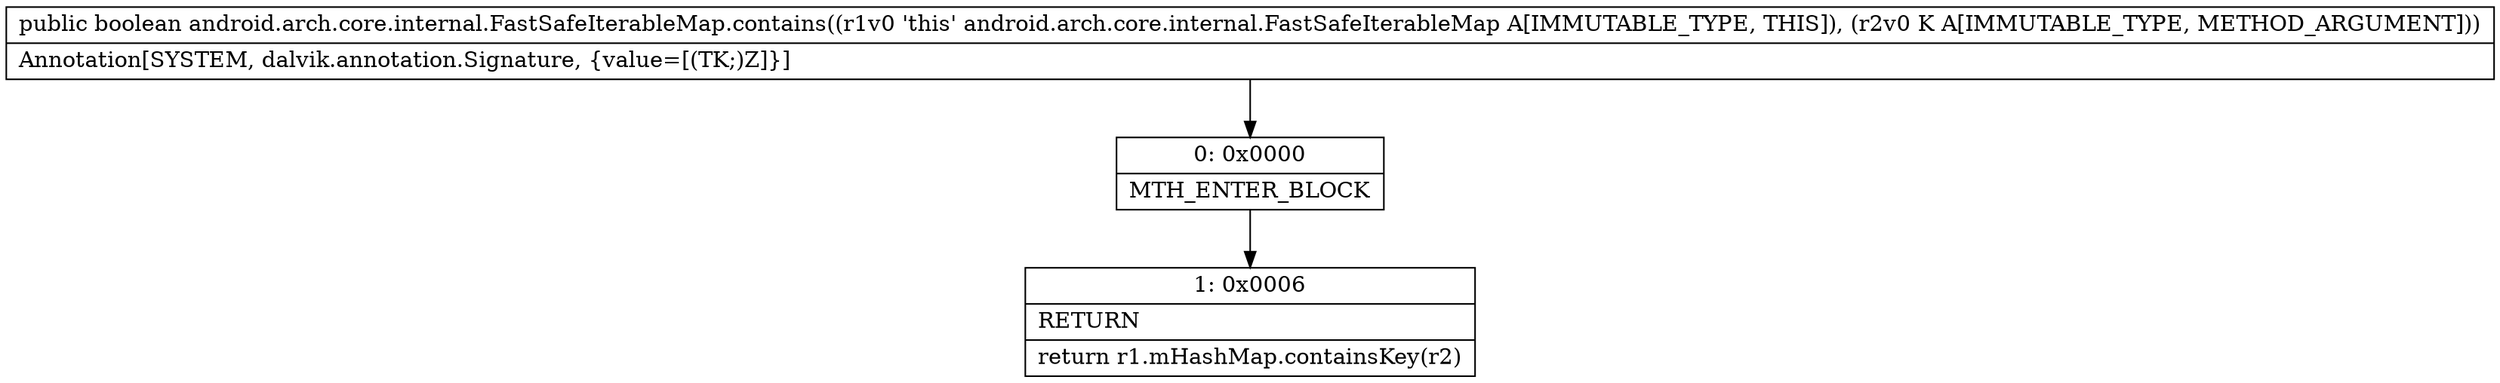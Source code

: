 digraph "CFG forandroid.arch.core.internal.FastSafeIterableMap.contains(Ljava\/lang\/Object;)Z" {
Node_0 [shape=record,label="{0\:\ 0x0000|MTH_ENTER_BLOCK\l}"];
Node_1 [shape=record,label="{1\:\ 0x0006|RETURN\l|return r1.mHashMap.containsKey(r2)\l}"];
MethodNode[shape=record,label="{public boolean android.arch.core.internal.FastSafeIterableMap.contains((r1v0 'this' android.arch.core.internal.FastSafeIterableMap A[IMMUTABLE_TYPE, THIS]), (r2v0 K A[IMMUTABLE_TYPE, METHOD_ARGUMENT]))  | Annotation[SYSTEM, dalvik.annotation.Signature, \{value=[(TK;)Z]\}]\l}"];
MethodNode -> Node_0;
Node_0 -> Node_1;
}

